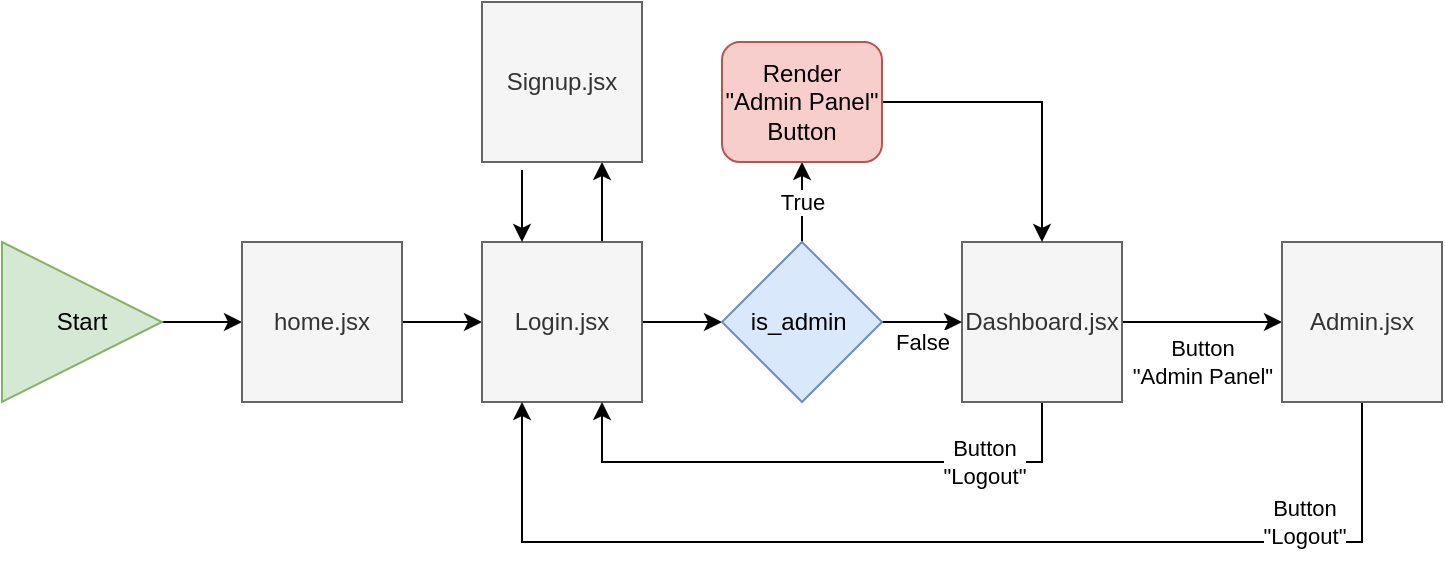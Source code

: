 <mxfile version="26.1.3">
  <diagram name="Page-1" id="arWP8nsERm3uesSVCbe7">
    <mxGraphModel dx="875" dy="544" grid="1" gridSize="10" guides="1" tooltips="1" connect="1" arrows="1" fold="1" page="1" pageScale="1" pageWidth="850" pageHeight="1100" math="0" shadow="0">
      <root>
        <mxCell id="0" />
        <mxCell id="1" parent="0" />
        <mxCell id="mZ3CIMAlcYJx-t3dvd4Z-19" value="" style="edgeStyle=orthogonalEdgeStyle;rounded=0;orthogonalLoop=1;jettySize=auto;html=1;" parent="1" source="mZ3CIMAlcYJx-t3dvd4Z-2" target="mZ3CIMAlcYJx-t3dvd4Z-3" edge="1">
          <mxGeometry relative="1" as="geometry" />
        </mxCell>
        <mxCell id="mZ3CIMAlcYJx-t3dvd4Z-2" value="Start" style="triangle;whiteSpace=wrap;html=1;fillColor=#d5e8d4;strokeColor=#82b366;" parent="1" vertex="1">
          <mxGeometry y="510" width="80" height="80" as="geometry" />
        </mxCell>
        <mxCell id="mZ3CIMAlcYJx-t3dvd4Z-18" value="" style="edgeStyle=orthogonalEdgeStyle;rounded=0;orthogonalLoop=1;jettySize=auto;html=1;" parent="1" source="mZ3CIMAlcYJx-t3dvd4Z-3" target="mZ3CIMAlcYJx-t3dvd4Z-4" edge="1">
          <mxGeometry relative="1" as="geometry" />
        </mxCell>
        <mxCell id="mZ3CIMAlcYJx-t3dvd4Z-3" value="home.jsx" style="whiteSpace=wrap;html=1;aspect=fixed;fillColor=#f5f5f5;fontColor=#333333;strokeColor=#666666;" parent="1" vertex="1">
          <mxGeometry x="120" y="510" width="80" height="80" as="geometry" />
        </mxCell>
        <mxCell id="mZ3CIMAlcYJx-t3dvd4Z-15" value="" style="edgeStyle=orthogonalEdgeStyle;rounded=0;orthogonalLoop=1;jettySize=auto;html=1;" parent="1" source="mZ3CIMAlcYJx-t3dvd4Z-4" target="mZ3CIMAlcYJx-t3dvd4Z-8" edge="1">
          <mxGeometry relative="1" as="geometry" />
        </mxCell>
        <mxCell id="3Zh9PJD4ZgOs2WY2tS86-5" style="edgeStyle=orthogonalEdgeStyle;rounded=0;orthogonalLoop=1;jettySize=auto;html=1;entryX=0.75;entryY=1;entryDx=0;entryDy=0;exitX=0.75;exitY=0;exitDx=0;exitDy=0;" edge="1" parent="1" source="mZ3CIMAlcYJx-t3dvd4Z-4" target="mZ3CIMAlcYJx-t3dvd4Z-6">
          <mxGeometry relative="1" as="geometry" />
        </mxCell>
        <mxCell id="mZ3CIMAlcYJx-t3dvd4Z-4" value="Login.jsx" style="whiteSpace=wrap;html=1;aspect=fixed;fillColor=#f5f5f5;fontColor=#333333;strokeColor=#666666;" parent="1" vertex="1">
          <mxGeometry x="240.0" y="510" width="80" height="80" as="geometry" />
        </mxCell>
        <mxCell id="3Zh9PJD4ZgOs2WY2tS86-6" style="edgeStyle=orthogonalEdgeStyle;rounded=0;orthogonalLoop=1;jettySize=auto;html=1;entryX=0.25;entryY=0;entryDx=0;entryDy=0;" edge="1" parent="1" target="mZ3CIMAlcYJx-t3dvd4Z-4">
          <mxGeometry relative="1" as="geometry">
            <mxPoint x="260" y="474" as="sourcePoint" />
          </mxGeometry>
        </mxCell>
        <mxCell id="mZ3CIMAlcYJx-t3dvd4Z-6" value="Signup.jsx" style="whiteSpace=wrap;html=1;aspect=fixed;fillColor=#f5f5f5;fontColor=#333333;strokeColor=#666666;" parent="1" vertex="1">
          <mxGeometry x="240.0" y="390" width="80" height="80" as="geometry" />
        </mxCell>
        <mxCell id="mZ3CIMAlcYJx-t3dvd4Z-22" value="" style="edgeStyle=orthogonalEdgeStyle;rounded=0;orthogonalLoop=1;jettySize=auto;html=1;" parent="1" source="mZ3CIMAlcYJx-t3dvd4Z-7" target="mZ3CIMAlcYJx-t3dvd4Z-20" edge="1">
          <mxGeometry relative="1" as="geometry" />
        </mxCell>
        <mxCell id="mZ3CIMAlcYJx-t3dvd4Z-23" value="Button &lt;br&gt;&quot;Admin Panel&quot;" style="edgeLabel;html=1;align=center;verticalAlign=middle;resizable=0;points=[];" parent="mZ3CIMAlcYJx-t3dvd4Z-22" vertex="1" connectable="0">
          <mxGeometry x="-0.2" y="2" relative="1" as="geometry">
            <mxPoint x="8" y="22" as="offset" />
          </mxGeometry>
        </mxCell>
        <mxCell id="3Zh9PJD4ZgOs2WY2tS86-9" style="edgeStyle=orthogonalEdgeStyle;rounded=0;orthogonalLoop=1;jettySize=auto;html=1;entryX=0.75;entryY=1;entryDx=0;entryDy=0;exitX=0.5;exitY=1;exitDx=0;exitDy=0;" edge="1" parent="1" source="mZ3CIMAlcYJx-t3dvd4Z-7" target="mZ3CIMAlcYJx-t3dvd4Z-4">
          <mxGeometry relative="1" as="geometry">
            <Array as="points">
              <mxPoint x="520" y="620" />
              <mxPoint x="300" y="620" />
            </Array>
          </mxGeometry>
        </mxCell>
        <mxCell id="3Zh9PJD4ZgOs2WY2tS86-11" value="Button&lt;br&gt;&quot;Logout&quot;" style="edgeLabel;html=1;align=center;verticalAlign=middle;resizable=0;points=[];" vertex="1" connectable="0" parent="3Zh9PJD4ZgOs2WY2tS86-9">
          <mxGeometry x="-0.552" y="2" relative="1" as="geometry">
            <mxPoint x="3" y="-2" as="offset" />
          </mxGeometry>
        </mxCell>
        <mxCell id="mZ3CIMAlcYJx-t3dvd4Z-7" value="Dashboard.jsx" style="whiteSpace=wrap;html=1;aspect=fixed;fillColor=#f5f5f5;fontColor=#333333;strokeColor=#666666;" parent="1" vertex="1">
          <mxGeometry x="480" y="510" width="80" height="80" as="geometry" />
        </mxCell>
        <mxCell id="mZ3CIMAlcYJx-t3dvd4Z-11" style="edgeStyle=orthogonalEdgeStyle;rounded=0;orthogonalLoop=1;jettySize=auto;html=1;" parent="1" source="mZ3CIMAlcYJx-t3dvd4Z-8" target="mZ3CIMAlcYJx-t3dvd4Z-9" edge="1">
          <mxGeometry relative="1" as="geometry">
            <Array as="points">
              <mxPoint x="400" y="500" />
              <mxPoint x="400" y="500" />
            </Array>
          </mxGeometry>
        </mxCell>
        <mxCell id="mZ3CIMAlcYJx-t3dvd4Z-13" value="True" style="edgeLabel;html=1;align=center;verticalAlign=middle;resizable=0;points=[];" parent="mZ3CIMAlcYJx-t3dvd4Z-11" vertex="1" connectable="0">
          <mxGeometry x="-0.127" y="-4" relative="1" as="geometry">
            <mxPoint x="-4" y="-3" as="offset" />
          </mxGeometry>
        </mxCell>
        <mxCell id="3Zh9PJD4ZgOs2WY2tS86-3" value="" style="edgeStyle=orthogonalEdgeStyle;rounded=0;orthogonalLoop=1;jettySize=auto;html=1;" edge="1" parent="1" source="mZ3CIMAlcYJx-t3dvd4Z-8" target="mZ3CIMAlcYJx-t3dvd4Z-7">
          <mxGeometry relative="1" as="geometry" />
        </mxCell>
        <mxCell id="3Zh9PJD4ZgOs2WY2tS86-4" value="False" style="edgeLabel;html=1;align=center;verticalAlign=middle;resizable=0;points=[];" vertex="1" connectable="0" parent="3Zh9PJD4ZgOs2WY2tS86-3">
          <mxGeometry x="0.055" y="-1" relative="1" as="geometry">
            <mxPoint x="-1" y="9" as="offset" />
          </mxGeometry>
        </mxCell>
        <mxCell id="mZ3CIMAlcYJx-t3dvd4Z-8" value="is_admin&amp;nbsp;" style="rhombus;whiteSpace=wrap;html=1;fillColor=#dae8fc;strokeColor=#6c8ebf;" parent="1" vertex="1">
          <mxGeometry x="360" y="510" width="80" height="80" as="geometry" />
        </mxCell>
        <mxCell id="3Zh9PJD4ZgOs2WY2tS86-8" style="edgeStyle=orthogonalEdgeStyle;rounded=0;orthogonalLoop=1;jettySize=auto;html=1;entryX=0.5;entryY=0;entryDx=0;entryDy=0;" edge="1" parent="1" source="mZ3CIMAlcYJx-t3dvd4Z-9" target="mZ3CIMAlcYJx-t3dvd4Z-7">
          <mxGeometry relative="1" as="geometry" />
        </mxCell>
        <mxCell id="mZ3CIMAlcYJx-t3dvd4Z-9" value="Render &quot;Admin Panel&quot; Button" style="rounded=1;whiteSpace=wrap;html=1;fillColor=#f8cecc;strokeColor=#b85450;" parent="1" vertex="1">
          <mxGeometry x="360.0" y="410" width="80" height="60" as="geometry" />
        </mxCell>
        <mxCell id="mZ3CIMAlcYJx-t3dvd4Z-26" style="edgeStyle=orthogonalEdgeStyle;rounded=0;orthogonalLoop=1;jettySize=auto;html=1;entryX=0.25;entryY=1;entryDx=0;entryDy=0;exitX=0.5;exitY=1;exitDx=0;exitDy=0;" parent="1" source="mZ3CIMAlcYJx-t3dvd4Z-20" target="mZ3CIMAlcYJx-t3dvd4Z-4" edge="1">
          <mxGeometry relative="1" as="geometry">
            <Array as="points">
              <mxPoint x="680" y="660" />
              <mxPoint x="260" y="660" />
            </Array>
          </mxGeometry>
        </mxCell>
        <mxCell id="mZ3CIMAlcYJx-t3dvd4Z-27" value="Button &lt;br&gt;&quot;Logout&quot;" style="edgeLabel;html=1;align=center;verticalAlign=middle;resizable=0;points=[];" parent="mZ3CIMAlcYJx-t3dvd4Z-26" vertex="1" connectable="0">
          <mxGeometry x="-0.174" y="2" relative="1" as="geometry">
            <mxPoint x="132" y="-12" as="offset" />
          </mxGeometry>
        </mxCell>
        <mxCell id="mZ3CIMAlcYJx-t3dvd4Z-20" value="Admin.jsx" style="whiteSpace=wrap;html=1;aspect=fixed;fillColor=#f5f5f5;fontColor=#333333;strokeColor=#666666;" parent="1" vertex="1">
          <mxGeometry x="640" y="510" width="80" height="80" as="geometry" />
        </mxCell>
      </root>
    </mxGraphModel>
  </diagram>
</mxfile>
